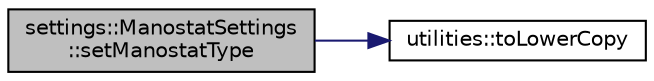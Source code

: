 digraph "settings::ManostatSettings::setManostatType"
{
 // LATEX_PDF_SIZE
  edge [fontname="Helvetica",fontsize="10",labelfontname="Helvetica",labelfontsize="10"];
  node [fontname="Helvetica",fontsize="10",shape=record];
  rankdir="LR";
  Node1 [label="settings::ManostatSettings\l::setManostatType",height=0.2,width=0.4,color="black", fillcolor="grey75", style="filled", fontcolor="black",tooltip="sets the manostatType to enum in settings"];
  Node1 -> Node2 [color="midnightblue",fontsize="10",style="solid",fontname="Helvetica"];
  Node2 [label="utilities::toLowerCopy",height=0.2,width=0.4,color="black", fillcolor="white", style="filled",URL="$namespaceutilities.html#a00b80743096ddd313ba418b9a7730698",tooltip="returns a copy of a string all lower case"];
}
